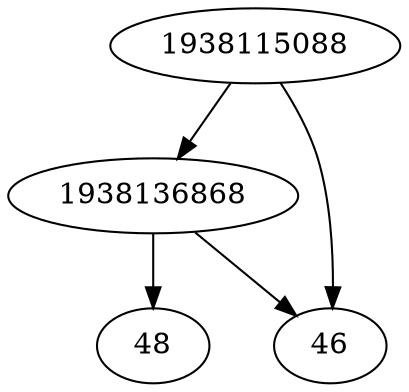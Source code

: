 strict digraph  {
1938115088;
48;
1938136868;
46;
1938115088 -> 46;
1938115088 -> 1938136868;
1938136868 -> 46;
1938136868 -> 48;
}
